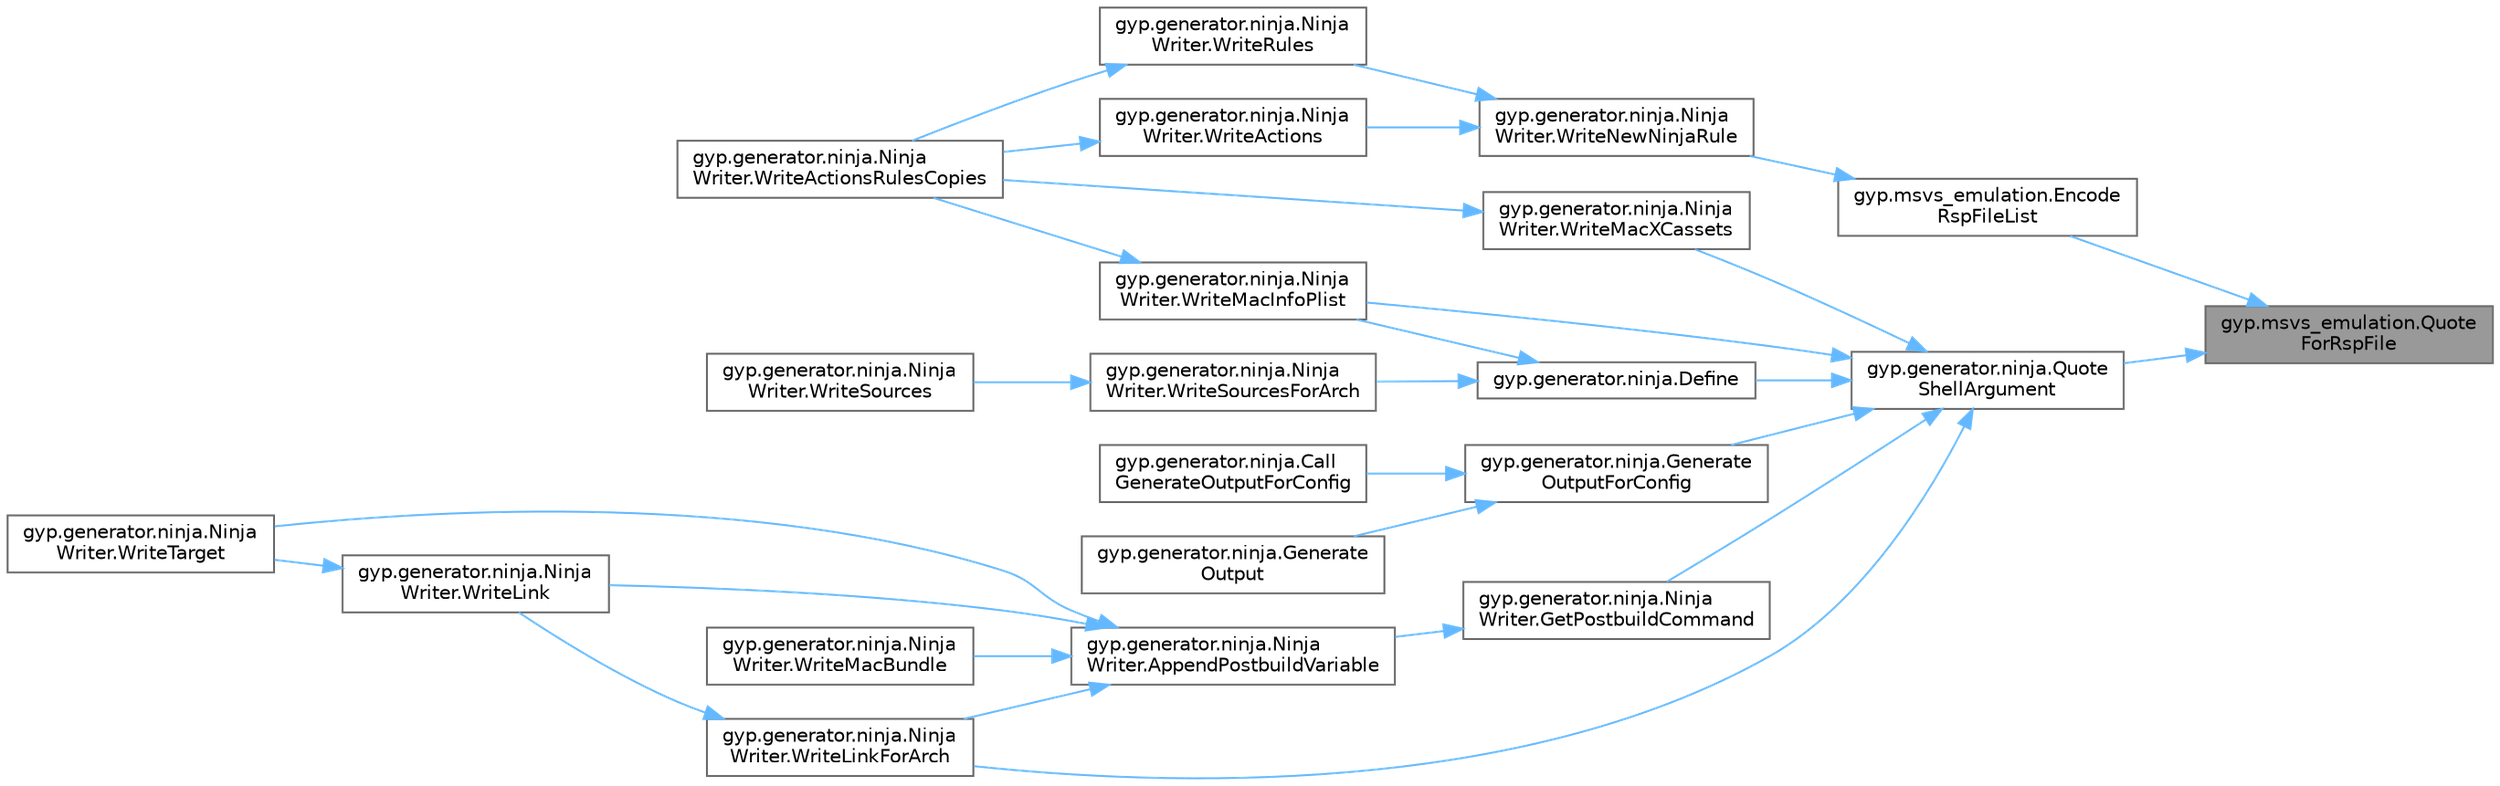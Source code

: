 digraph "gyp.msvs_emulation.QuoteForRspFile"
{
 // LATEX_PDF_SIZE
  bgcolor="transparent";
  edge [fontname=Helvetica,fontsize=10,labelfontname=Helvetica,labelfontsize=10];
  node [fontname=Helvetica,fontsize=10,shape=box,height=0.2,width=0.4];
  rankdir="RL";
  Node1 [id="Node000001",label="gyp.msvs_emulation.Quote\lForRspFile",height=0.2,width=0.4,color="gray40", fillcolor="grey60", style="filled", fontcolor="black",tooltip=" "];
  Node1 -> Node2 [id="edge55_Node000001_Node000002",dir="back",color="steelblue1",style="solid",tooltip=" "];
  Node2 [id="Node000002",label="gyp.msvs_emulation.Encode\lRspFileList",height=0.2,width=0.4,color="grey40", fillcolor="white", style="filled",URL="$namespacegyp_1_1msvs__emulation.html#aacce5969a3818ac37b7c025a34c79c67",tooltip=" "];
  Node2 -> Node3 [id="edge56_Node000002_Node000003",dir="back",color="steelblue1",style="solid",tooltip=" "];
  Node3 [id="Node000003",label="gyp.generator.ninja.Ninja\lWriter.WriteNewNinjaRule",height=0.2,width=0.4,color="grey40", fillcolor="white", style="filled",URL="$classgyp_1_1generator_1_1ninja_1_1_ninja_writer.html#ad4a64c2727dfb76b55e7c918c5299381",tooltip=" "];
  Node3 -> Node4 [id="edge57_Node000003_Node000004",dir="back",color="steelblue1",style="solid",tooltip=" "];
  Node4 [id="Node000004",label="gyp.generator.ninja.Ninja\lWriter.WriteActions",height=0.2,width=0.4,color="grey40", fillcolor="white", style="filled",URL="$classgyp_1_1generator_1_1ninja_1_1_ninja_writer.html#a655dd768b80c8065f498f0775ca48906",tooltip=" "];
  Node4 -> Node5 [id="edge58_Node000004_Node000005",dir="back",color="steelblue1",style="solid",tooltip=" "];
  Node5 [id="Node000005",label="gyp.generator.ninja.Ninja\lWriter.WriteActionsRulesCopies",height=0.2,width=0.4,color="grey40", fillcolor="white", style="filled",URL="$classgyp_1_1generator_1_1ninja_1_1_ninja_writer.html#a08fe4faba472a5933b5459cf99bee1dd",tooltip=" "];
  Node3 -> Node6 [id="edge59_Node000003_Node000006",dir="back",color="steelblue1",style="solid",tooltip=" "];
  Node6 [id="Node000006",label="gyp.generator.ninja.Ninja\lWriter.WriteRules",height=0.2,width=0.4,color="grey40", fillcolor="white", style="filled",URL="$classgyp_1_1generator_1_1ninja_1_1_ninja_writer.html#a9c7366ceaedc2c7f42743b108656668c",tooltip=" "];
  Node6 -> Node5 [id="edge60_Node000006_Node000005",dir="back",color="steelblue1",style="solid",tooltip=" "];
  Node1 -> Node7 [id="edge61_Node000001_Node000007",dir="back",color="steelblue1",style="solid",tooltip=" "];
  Node7 [id="Node000007",label="gyp.generator.ninja.Quote\lShellArgument",height=0.2,width=0.4,color="grey40", fillcolor="white", style="filled",URL="$namespacegyp_1_1generator_1_1ninja.html#aa997d1d8d8219f59a8eca516eab874b0",tooltip=" "];
  Node7 -> Node8 [id="edge62_Node000007_Node000008",dir="back",color="steelblue1",style="solid",tooltip=" "];
  Node8 [id="Node000008",label="gyp.generator.ninja.Define",height=0.2,width=0.4,color="grey40", fillcolor="white", style="filled",URL="$namespacegyp_1_1generator_1_1ninja.html#a63b6b82c8e1606325886eb7a5c98b8a9",tooltip=" "];
  Node8 -> Node9 [id="edge63_Node000008_Node000009",dir="back",color="steelblue1",style="solid",tooltip=" "];
  Node9 [id="Node000009",label="gyp.generator.ninja.Ninja\lWriter.WriteMacInfoPlist",height=0.2,width=0.4,color="grey40", fillcolor="white", style="filled",URL="$classgyp_1_1generator_1_1ninja_1_1_ninja_writer.html#ab52416a6b9d952a205a3b1ba073f637e",tooltip=" "];
  Node9 -> Node5 [id="edge64_Node000009_Node000005",dir="back",color="steelblue1",style="solid",tooltip=" "];
  Node8 -> Node10 [id="edge65_Node000008_Node000010",dir="back",color="steelblue1",style="solid",tooltip=" "];
  Node10 [id="Node000010",label="gyp.generator.ninja.Ninja\lWriter.WriteSourcesForArch",height=0.2,width=0.4,color="grey40", fillcolor="white", style="filled",URL="$classgyp_1_1generator_1_1ninja_1_1_ninja_writer.html#af94dc6252a90fca9ab34205a8cc2c734",tooltip=" "];
  Node10 -> Node11 [id="edge66_Node000010_Node000011",dir="back",color="steelblue1",style="solid",tooltip=" "];
  Node11 [id="Node000011",label="gyp.generator.ninja.Ninja\lWriter.WriteSources",height=0.2,width=0.4,color="grey40", fillcolor="white", style="filled",URL="$classgyp_1_1generator_1_1ninja_1_1_ninja_writer.html#ac406c3a753a16356443db75d56377e0e",tooltip=" "];
  Node7 -> Node12 [id="edge67_Node000007_Node000012",dir="back",color="steelblue1",style="solid",tooltip=" "];
  Node12 [id="Node000012",label="gyp.generator.ninja.Generate\lOutputForConfig",height=0.2,width=0.4,color="grey40", fillcolor="white", style="filled",URL="$namespacegyp_1_1generator_1_1ninja.html#ae725b232455eaaa660dee42d4a8050dd",tooltip=" "];
  Node12 -> Node13 [id="edge68_Node000012_Node000013",dir="back",color="steelblue1",style="solid",tooltip=" "];
  Node13 [id="Node000013",label="gyp.generator.ninja.Call\lGenerateOutputForConfig",height=0.2,width=0.4,color="grey40", fillcolor="white", style="filled",URL="$namespacegyp_1_1generator_1_1ninja.html#af507181e3cec515e9d31e4744a614af2",tooltip=" "];
  Node12 -> Node14 [id="edge69_Node000012_Node000014",dir="back",color="steelblue1",style="solid",tooltip=" "];
  Node14 [id="Node000014",label="gyp.generator.ninja.Generate\lOutput",height=0.2,width=0.4,color="grey40", fillcolor="white", style="filled",URL="$namespacegyp_1_1generator_1_1ninja.html#aaaff503be15aaede183a37e4681ef7ca",tooltip=" "];
  Node7 -> Node15 [id="edge70_Node000007_Node000015",dir="back",color="steelblue1",style="solid",tooltip=" "];
  Node15 [id="Node000015",label="gyp.generator.ninja.Ninja\lWriter.GetPostbuildCommand",height=0.2,width=0.4,color="grey40", fillcolor="white", style="filled",URL="$classgyp_1_1generator_1_1ninja_1_1_ninja_writer.html#a61f36cb3f2b25269e6bb305197493047",tooltip=" "];
  Node15 -> Node16 [id="edge71_Node000015_Node000016",dir="back",color="steelblue1",style="solid",tooltip=" "];
  Node16 [id="Node000016",label="gyp.generator.ninja.Ninja\lWriter.AppendPostbuildVariable",height=0.2,width=0.4,color="grey40", fillcolor="white", style="filled",URL="$classgyp_1_1generator_1_1ninja_1_1_ninja_writer.html#ad2b1a86b1b201975f7577f352ff41aef",tooltip=" "];
  Node16 -> Node17 [id="edge72_Node000016_Node000017",dir="back",color="steelblue1",style="solid",tooltip=" "];
  Node17 [id="Node000017",label="gyp.generator.ninja.Ninja\lWriter.WriteLink",height=0.2,width=0.4,color="grey40", fillcolor="white", style="filled",URL="$classgyp_1_1generator_1_1ninja_1_1_ninja_writer.html#a8cc3761a4301bfe622e401db757937c0",tooltip=" "];
  Node17 -> Node18 [id="edge73_Node000017_Node000018",dir="back",color="steelblue1",style="solid",tooltip=" "];
  Node18 [id="Node000018",label="gyp.generator.ninja.Ninja\lWriter.WriteTarget",height=0.2,width=0.4,color="grey40", fillcolor="white", style="filled",URL="$classgyp_1_1generator_1_1ninja_1_1_ninja_writer.html#acdac1bc5e8a5c376979376aedeb1331b",tooltip=" "];
  Node16 -> Node19 [id="edge74_Node000016_Node000019",dir="back",color="steelblue1",style="solid",tooltip=" "];
  Node19 [id="Node000019",label="gyp.generator.ninja.Ninja\lWriter.WriteLinkForArch",height=0.2,width=0.4,color="grey40", fillcolor="white", style="filled",URL="$classgyp_1_1generator_1_1ninja_1_1_ninja_writer.html#af3d9d233371727340c75d2767f79799c",tooltip=" "];
  Node19 -> Node17 [id="edge75_Node000019_Node000017",dir="back",color="steelblue1",style="solid",tooltip=" "];
  Node16 -> Node20 [id="edge76_Node000016_Node000020",dir="back",color="steelblue1",style="solid",tooltip=" "];
  Node20 [id="Node000020",label="gyp.generator.ninja.Ninja\lWriter.WriteMacBundle",height=0.2,width=0.4,color="grey40", fillcolor="white", style="filled",URL="$classgyp_1_1generator_1_1ninja_1_1_ninja_writer.html#a816d7ec8367021cfe0f89f7dff53c655",tooltip=" "];
  Node16 -> Node18 [id="edge77_Node000016_Node000018",dir="back",color="steelblue1",style="solid",tooltip=" "];
  Node7 -> Node19 [id="edge78_Node000007_Node000019",dir="back",color="steelblue1",style="solid",tooltip=" "];
  Node7 -> Node9 [id="edge79_Node000007_Node000009",dir="back",color="steelblue1",style="solid",tooltip=" "];
  Node7 -> Node21 [id="edge80_Node000007_Node000021",dir="back",color="steelblue1",style="solid",tooltip=" "];
  Node21 [id="Node000021",label="gyp.generator.ninja.Ninja\lWriter.WriteMacXCassets",height=0.2,width=0.4,color="grey40", fillcolor="white", style="filled",URL="$classgyp_1_1generator_1_1ninja_1_1_ninja_writer.html#a01ae52c3483a1b3ff32359c6c58cfe2c",tooltip=" "];
  Node21 -> Node5 [id="edge81_Node000021_Node000005",dir="back",color="steelblue1",style="solid",tooltip=" "];
}
